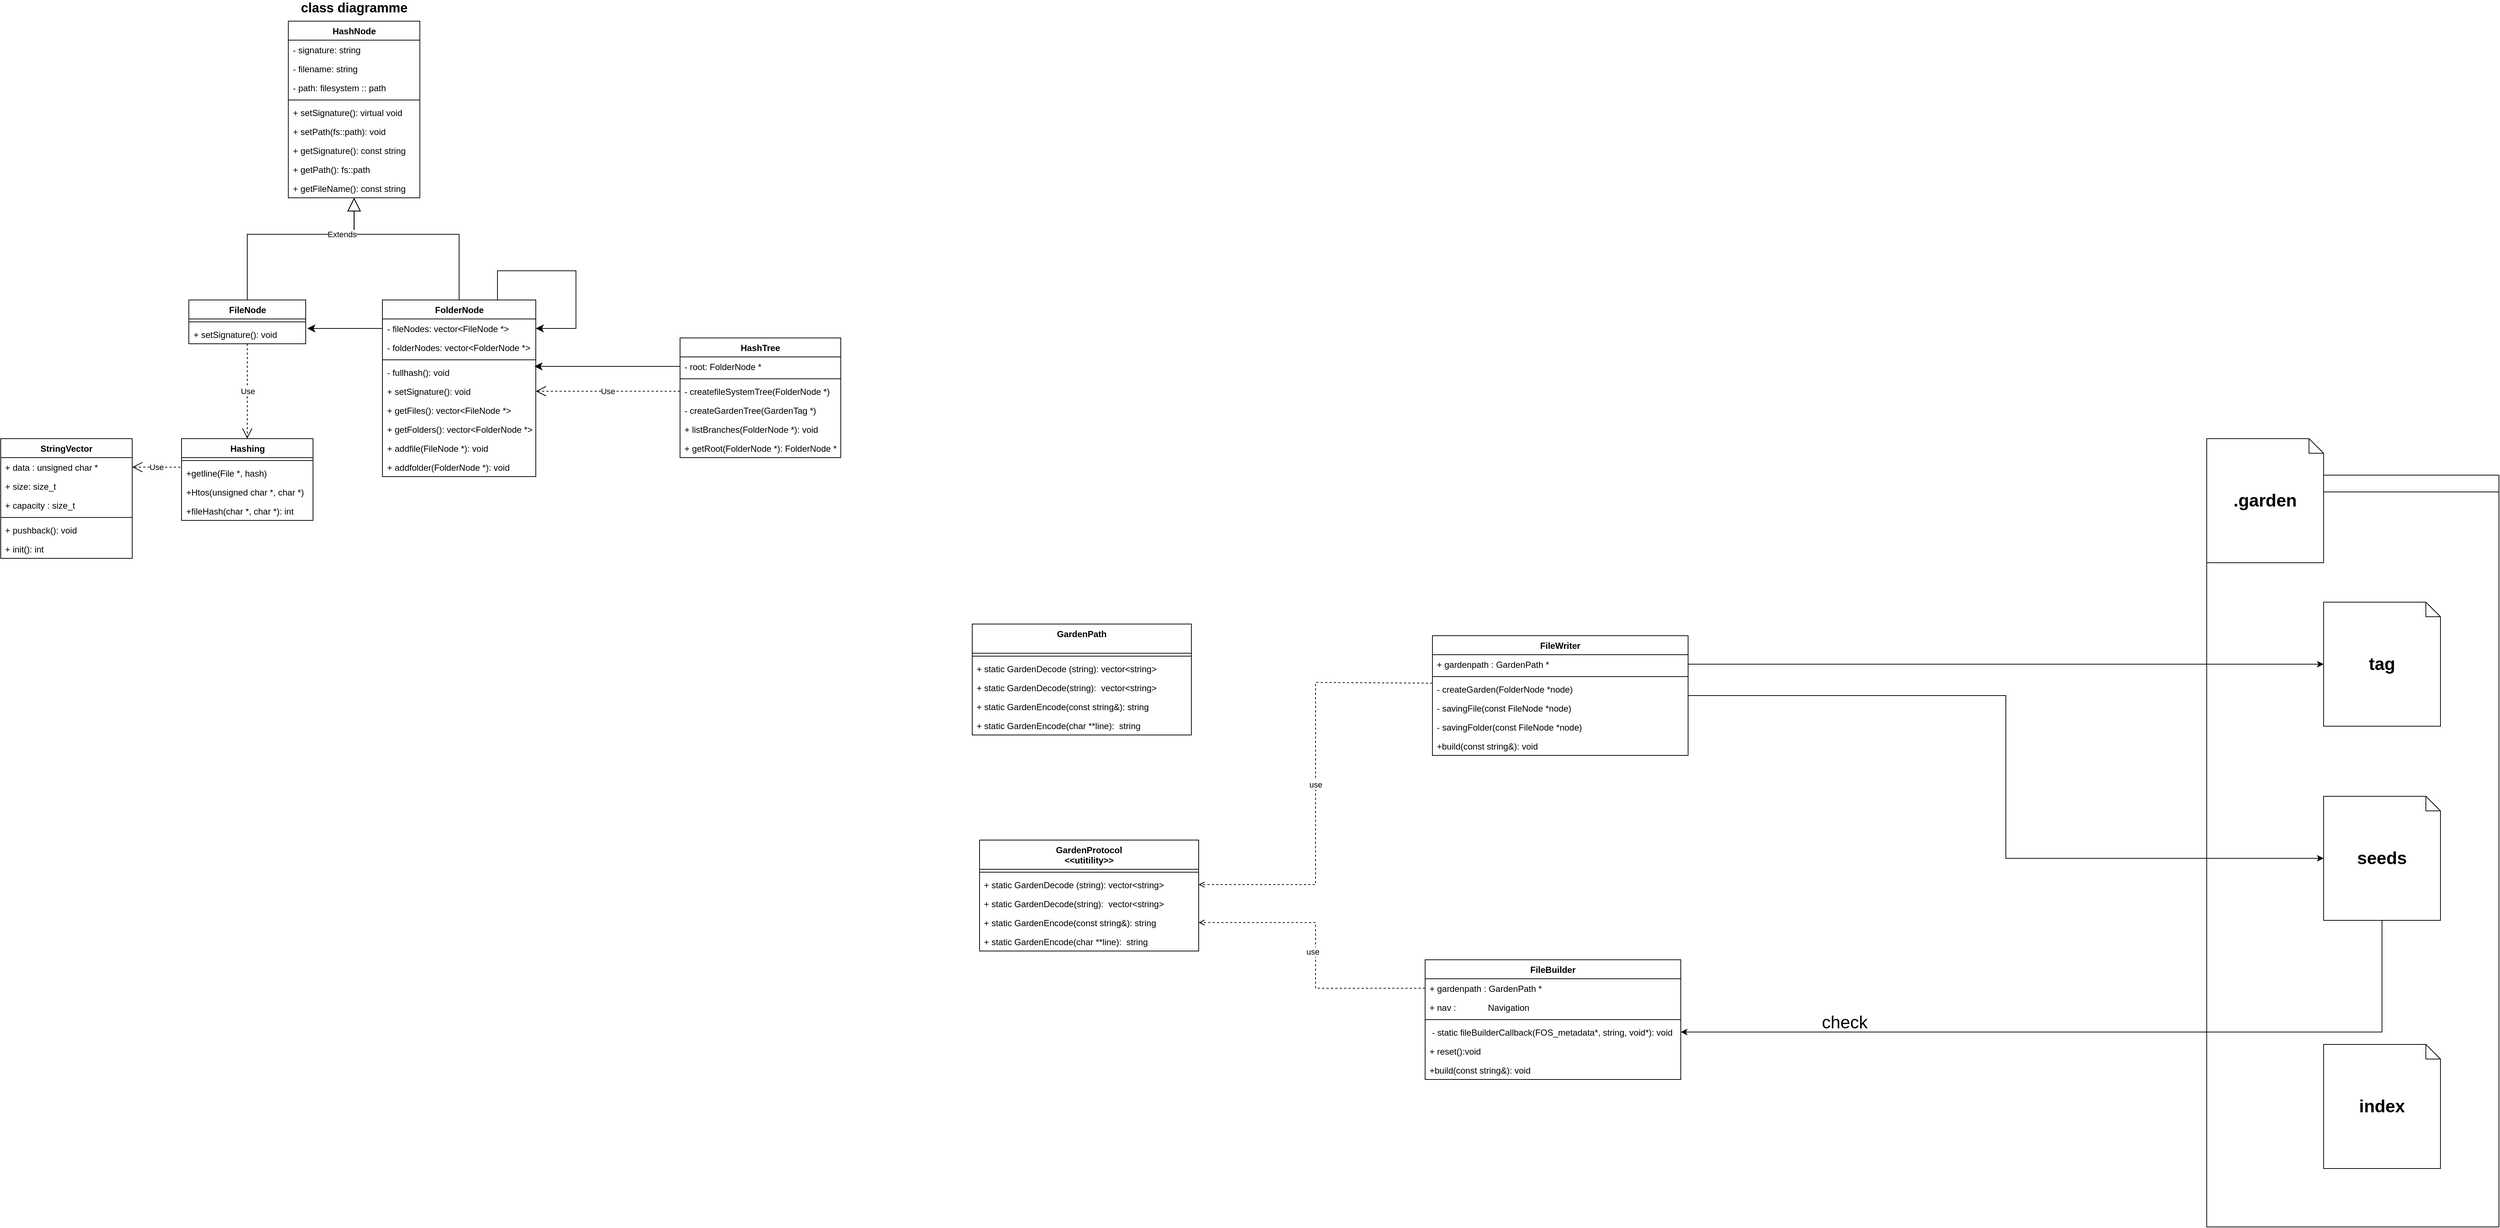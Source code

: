 <mxfile version="26.2.14">
  <diagram name="Page-1" id="80t52LJbAGnGbvyIK6xW">
    <mxGraphModel dx="922" dy="350" grid="1" gridSize="10" guides="1" tooltips="1" connect="1" arrows="1" fold="1" page="1" pageScale="1" pageWidth="3300" pageHeight="4681" math="0" shadow="0">
      <root>
        <mxCell id="0" />
        <mxCell id="1" parent="0" />
        <mxCell id="eEDwpuUCmtOsYJrFwXJy-1" value="HashNode" style="swimlane;fontStyle=1;align=center;verticalAlign=top;childLayout=stackLayout;horizontal=1;startSize=26;horizontalStack=0;resizeParent=1;resizeParentMax=0;resizeLast=0;collapsible=1;marginBottom=0;whiteSpace=wrap;html=1;" vertex="1" parent="1">
          <mxGeometry x="1003.75" y="858" width="180" height="242" as="geometry" />
        </mxCell>
        <mxCell id="eEDwpuUCmtOsYJrFwXJy-2" value="- signature: string" style="text;strokeColor=none;fillColor=none;align=left;verticalAlign=top;spacingLeft=4;spacingRight=4;overflow=hidden;rotatable=0;points=[[0,0.5],[1,0.5]];portConstraint=eastwest;whiteSpace=wrap;html=1;" vertex="1" parent="eEDwpuUCmtOsYJrFwXJy-1">
          <mxGeometry y="26" width="180" height="26" as="geometry" />
        </mxCell>
        <mxCell id="eEDwpuUCmtOsYJrFwXJy-3" value="- filename: string" style="text;strokeColor=none;fillColor=none;align=left;verticalAlign=top;spacingLeft=4;spacingRight=4;overflow=hidden;rotatable=0;points=[[0,0.5],[1,0.5]];portConstraint=eastwest;whiteSpace=wrap;html=1;" vertex="1" parent="eEDwpuUCmtOsYJrFwXJy-1">
          <mxGeometry y="52" width="180" height="26" as="geometry" />
        </mxCell>
        <mxCell id="eEDwpuUCmtOsYJrFwXJy-4" value="- path: filesystem :: path" style="text;strokeColor=none;fillColor=none;align=left;verticalAlign=top;spacingLeft=4;spacingRight=4;overflow=hidden;rotatable=0;points=[[0,0.5],[1,0.5]];portConstraint=eastwest;whiteSpace=wrap;html=1;" vertex="1" parent="eEDwpuUCmtOsYJrFwXJy-1">
          <mxGeometry y="78" width="180" height="26" as="geometry" />
        </mxCell>
        <mxCell id="eEDwpuUCmtOsYJrFwXJy-5" value="" style="line;strokeWidth=1;fillColor=none;align=left;verticalAlign=middle;spacingTop=-1;spacingLeft=3;spacingRight=3;rotatable=0;labelPosition=right;points=[];portConstraint=eastwest;strokeColor=inherit;" vertex="1" parent="eEDwpuUCmtOsYJrFwXJy-1">
          <mxGeometry y="104" width="180" height="8" as="geometry" />
        </mxCell>
        <mxCell id="eEDwpuUCmtOsYJrFwXJy-6" value="+ setSignature(): virtual void" style="text;strokeColor=none;fillColor=none;align=left;verticalAlign=top;spacingLeft=4;spacingRight=4;overflow=hidden;rotatable=0;points=[[0,0.5],[1,0.5]];portConstraint=eastwest;whiteSpace=wrap;html=1;" vertex="1" parent="eEDwpuUCmtOsYJrFwXJy-1">
          <mxGeometry y="112" width="180" height="26" as="geometry" />
        </mxCell>
        <mxCell id="eEDwpuUCmtOsYJrFwXJy-7" value="+ setPath(fs::path): void" style="text;strokeColor=none;fillColor=none;align=left;verticalAlign=top;spacingLeft=4;spacingRight=4;overflow=hidden;rotatable=0;points=[[0,0.5],[1,0.5]];portConstraint=eastwest;whiteSpace=wrap;html=1;" vertex="1" parent="eEDwpuUCmtOsYJrFwXJy-1">
          <mxGeometry y="138" width="180" height="26" as="geometry" />
        </mxCell>
        <mxCell id="eEDwpuUCmtOsYJrFwXJy-8" value="+ getSignature(): const string" style="text;strokeColor=none;fillColor=none;align=left;verticalAlign=top;spacingLeft=4;spacingRight=4;overflow=hidden;rotatable=0;points=[[0,0.5],[1,0.5]];portConstraint=eastwest;whiteSpace=wrap;html=1;" vertex="1" parent="eEDwpuUCmtOsYJrFwXJy-1">
          <mxGeometry y="164" width="180" height="26" as="geometry" />
        </mxCell>
        <mxCell id="eEDwpuUCmtOsYJrFwXJy-9" value="+ getPath(): fs::path" style="text;strokeColor=none;fillColor=none;align=left;verticalAlign=top;spacingLeft=4;spacingRight=4;overflow=hidden;rotatable=0;points=[[0,0.5],[1,0.5]];portConstraint=eastwest;whiteSpace=wrap;html=1;" vertex="1" parent="eEDwpuUCmtOsYJrFwXJy-1">
          <mxGeometry y="190" width="180" height="26" as="geometry" />
        </mxCell>
        <mxCell id="eEDwpuUCmtOsYJrFwXJy-10" value="+ getFileName(): const string" style="text;strokeColor=none;fillColor=none;align=left;verticalAlign=top;spacingLeft=4;spacingRight=4;overflow=hidden;rotatable=0;points=[[0,0.5],[1,0.5]];portConstraint=eastwest;whiteSpace=wrap;html=1;" vertex="1" parent="eEDwpuUCmtOsYJrFwXJy-1">
          <mxGeometry y="216" width="180" height="26" as="geometry" />
        </mxCell>
        <mxCell id="eEDwpuUCmtOsYJrFwXJy-11" value="&lt;span style=&quot;font-size: 18px;&quot;&gt;&lt;b&gt;class diagramme&lt;/b&gt;&lt;/span&gt;" style="text;html=1;align=center;verticalAlign=middle;whiteSpace=wrap;rounded=0;" vertex="1" parent="1">
          <mxGeometry x="1013.75" y="830" width="160" height="20" as="geometry" />
        </mxCell>
        <mxCell id="eEDwpuUCmtOsYJrFwXJy-12" value="FolderNode" style="swimlane;fontStyle=1;align=center;verticalAlign=top;childLayout=stackLayout;horizontal=1;startSize=26;horizontalStack=0;resizeParent=1;resizeParentMax=0;resizeLast=0;collapsible=1;marginBottom=0;whiteSpace=wrap;html=1;" vertex="1" parent="1">
          <mxGeometry x="1132.5" y="1240" width="210" height="242" as="geometry" />
        </mxCell>
        <mxCell id="eEDwpuUCmtOsYJrFwXJy-13" value="- fileNodes: vector&amp;lt;FileNode *&amp;gt;" style="text;strokeColor=none;fillColor=none;align=left;verticalAlign=top;spacingLeft=4;spacingRight=4;overflow=hidden;rotatable=0;points=[[0,0.5],[1,0.5]];portConstraint=eastwest;whiteSpace=wrap;html=1;" vertex="1" parent="eEDwpuUCmtOsYJrFwXJy-12">
          <mxGeometry y="26" width="210" height="26" as="geometry" />
        </mxCell>
        <mxCell id="eEDwpuUCmtOsYJrFwXJy-14" value="- folderNodes: vector&amp;lt;FolderNode *&amp;gt;" style="text;strokeColor=none;fillColor=none;align=left;verticalAlign=top;spacingLeft=4;spacingRight=4;overflow=hidden;rotatable=0;points=[[0,0.5],[1,0.5]];portConstraint=eastwest;whiteSpace=wrap;html=1;" vertex="1" parent="eEDwpuUCmtOsYJrFwXJy-12">
          <mxGeometry y="52" width="210" height="26" as="geometry" />
        </mxCell>
        <mxCell id="eEDwpuUCmtOsYJrFwXJy-15" value="" style="line;strokeWidth=1;fillColor=none;align=left;verticalAlign=middle;spacingTop=-1;spacingLeft=3;spacingRight=3;rotatable=0;labelPosition=right;points=[];portConstraint=eastwest;strokeColor=inherit;" vertex="1" parent="eEDwpuUCmtOsYJrFwXJy-12">
          <mxGeometry y="78" width="210" height="8" as="geometry" />
        </mxCell>
        <mxCell id="eEDwpuUCmtOsYJrFwXJy-16" value="- fullhash(): void" style="text;strokeColor=none;fillColor=none;align=left;verticalAlign=top;spacingLeft=4;spacingRight=4;overflow=hidden;rotatable=0;points=[[0,0.5],[1,0.5]];portConstraint=eastwest;whiteSpace=wrap;html=1;" vertex="1" parent="eEDwpuUCmtOsYJrFwXJy-12">
          <mxGeometry y="86" width="210" height="26" as="geometry" />
        </mxCell>
        <mxCell id="eEDwpuUCmtOsYJrFwXJy-17" value="+ setSignature(): void" style="text;strokeColor=none;fillColor=none;align=left;verticalAlign=top;spacingLeft=4;spacingRight=4;overflow=hidden;rotatable=0;points=[[0,0.5],[1,0.5]];portConstraint=eastwest;whiteSpace=wrap;html=1;" vertex="1" parent="eEDwpuUCmtOsYJrFwXJy-12">
          <mxGeometry y="112" width="210" height="26" as="geometry" />
        </mxCell>
        <mxCell id="eEDwpuUCmtOsYJrFwXJy-18" value="+ get&lt;span style=&quot;color: rgba(0, 0, 0, 0); font-family: monospace; font-size: 0px; text-wrap-mode: nowrap;&quot;&gt;%3CmxGraphModel%3E%3Croot%3E%3CmxCell%20id%3D%220%22%2F%3E%3CmxCell%20id%3D%221%22%20parent%3D%220%22%2F%3E%3CmxCell%20id%3D%222%22%20value%3D%22%2B%20setSignature()%3A%20void%22%20style%3D%22text%3BstrokeColor%3Dnone%3BfillColor%3Dnone%3Balign%3Dleft%3BverticalAlign%3Dtop%3BspacingLeft%3D4%3BspacingRight%3D4%3Boverflow%3Dhidden%3Brotatable%3D0%3Bpoints%3D%5B%5B0%2C0.5%5D%2C%5B1%2C0.5%5D%5D%3BportConstraint%3Deastwest%3BwhiteSpace%3Dwrap%3Bhtml%3D1%3B%22%20vertex%3D%221%22%20parent%3D%221%22%3E%3CmxGeometry%20x%3D%22280%22%20y%3D%22540%22%20width%3D%22160%22%20height%3D%2226%22%20as%3D%22geometry%22%2F%3E%3C%2FmxCell%3E%3C%2Froot%3E%3C%2FmxGraphModel%3E&lt;/span&gt;Files(): vector&amp;lt;FileNode *&amp;gt;" style="text;strokeColor=none;fillColor=none;align=left;verticalAlign=top;spacingLeft=4;spacingRight=4;overflow=hidden;rotatable=0;points=[[0,0.5],[1,0.5]];portConstraint=eastwest;whiteSpace=wrap;html=1;" vertex="1" parent="eEDwpuUCmtOsYJrFwXJy-12">
          <mxGeometry y="138" width="210" height="26" as="geometry" />
        </mxCell>
        <mxCell id="eEDwpuUCmtOsYJrFwXJy-19" value="+ get&lt;span style=&quot;color: rgba(0, 0, 0, 0); font-family: monospace; font-size: 0px; text-wrap-mode: nowrap;&quot;&gt;%3CmxGraphModel%3E%3Croot%3E%3CmxCell%20id%3D%220%22%2F%3E%3CmxCell%20id%3D%221%22%20parent%3D%220%22%2F%3E%3CmxCell%20id%3D%222%22%20value%3D%22%2B%20setSignature()%3A%20void%22%20style%3D%22text%3BstrokeColor%3Dnone%3BfillColor%3Dnone%3Balign%3Dleft%3BverticalAlign%3Dtop%3BspacingLeft%3D4%3BspacingRight%3D4%3Boverflow%3Dhidden%3Brotatable%3D0%3Bpoints%3D%5B%5B0%2C0.5%5D%2C%5B1%2C0.5%5D%5D%3BportConstraint%3Deastwest%3BwhiteSpace%3Dwrap%3Bhtml%3D1%3B%22%20vertex%3D%221%22%20parent%3D%221%22%3E%3CmxGeometry%20x%3D%22280%22%20y%3D%22540%22%20width%3D%22160%22%20height%3D%2226%22%20as%3D%22geometry%22%2F%3E%3C%2FmxCell%3E%3C%2Froot%3E%3C%2FmxGraphModel%3E&lt;/span&gt;Folders(): vector&amp;lt;FolderNode *&amp;gt;" style="text;strokeColor=none;fillColor=none;align=left;verticalAlign=top;spacingLeft=4;spacingRight=4;overflow=hidden;rotatable=0;points=[[0,0.5],[1,0.5]];portConstraint=eastwest;whiteSpace=wrap;html=1;" vertex="1" parent="eEDwpuUCmtOsYJrFwXJy-12">
          <mxGeometry y="164" width="210" height="26" as="geometry" />
        </mxCell>
        <mxCell id="eEDwpuUCmtOsYJrFwXJy-20" value="+ addfile(FileNode *): void" style="text;strokeColor=none;fillColor=none;align=left;verticalAlign=top;spacingLeft=4;spacingRight=4;overflow=hidden;rotatable=0;points=[[0,0.5],[1,0.5]];portConstraint=eastwest;whiteSpace=wrap;html=1;" vertex="1" parent="eEDwpuUCmtOsYJrFwXJy-12">
          <mxGeometry y="190" width="210" height="26" as="geometry" />
        </mxCell>
        <mxCell id="eEDwpuUCmtOsYJrFwXJy-21" value="" style="edgeStyle=segmentEdgeStyle;endArrow=classic;html=1;curved=0;rounded=0;endSize=8;startSize=8;exitX=0.75;exitY=0;exitDx=0;exitDy=0;entryX=1;entryY=0.5;entryDx=0;entryDy=0;" edge="1" parent="eEDwpuUCmtOsYJrFwXJy-12" source="eEDwpuUCmtOsYJrFwXJy-12" target="eEDwpuUCmtOsYJrFwXJy-13">
          <mxGeometry width="50" height="50" relative="1" as="geometry">
            <mxPoint x="30" y="-15" as="sourcePoint" />
            <mxPoint x="-30" y="20" as="targetPoint" />
            <Array as="points">
              <mxPoint x="157" y="-40" />
              <mxPoint x="265" y="-40" />
              <mxPoint x="265" y="39" />
            </Array>
          </mxGeometry>
        </mxCell>
        <mxCell id="eEDwpuUCmtOsYJrFwXJy-22" value="+ addfolder&lt;span style=&quot;color: rgba(0, 0, 0, 0); font-family: monospace; font-size: 0px; text-wrap-mode: nowrap;&quot;&gt;%3CmxGraphModel%3E%3Croot%3E%3CmxCell%20id%3D%220%22%2F%3E%3CmxCell%20id%3D%221%22%20parent%3D%220%22%2F%3E%3CmxCell%20id%3D%222%22%20value%3D%22%2B%20setSignature()%3A%20void%22%20style%3D%22text%3BstrokeColor%3Dnone%3BfillColor%3Dnone%3Balign%3Dleft%3BverticalAlign%3Dtop%3BspacingLeft%3D4%3BspacingRight%3D4%3Boverflow%3Dhidden%3Brotatable%3D0%3Bpoints%3D%5B%5B0%2C0.5%5D%2C%5B1%2C0.5%5D%5D%3BportConstraint%3Deastwest%3BwhiteSpace%3Dwrap%3Bhtml%3D1%3B%22%20vertex%3D%221%22%20parent%3D%221%22%3E%3CmxGeometry%20x%3D%22280%22%20y%3D%22540%22%20width%3D%22160%22%20height%3D%2226%22%20as%3D%22geometry%22%2F%3E%3C%2FmxCell%3E%3C%2Froot%3E%3C%2FmxGraphMo&lt;/span&gt;(FolderNode *): void" style="text;strokeColor=none;fillColor=none;align=left;verticalAlign=top;spacingLeft=4;spacingRight=4;overflow=hidden;rotatable=0;points=[[0,0.5],[1,0.5]];portConstraint=eastwest;whiteSpace=wrap;html=1;" vertex="1" parent="eEDwpuUCmtOsYJrFwXJy-12">
          <mxGeometry y="216" width="210" height="26" as="geometry" />
        </mxCell>
        <mxCell id="eEDwpuUCmtOsYJrFwXJy-23" value="FileNode" style="swimlane;fontStyle=1;align=center;verticalAlign=top;childLayout=stackLayout;horizontal=1;startSize=26;horizontalStack=0;resizeParent=1;resizeParentMax=0;resizeLast=0;collapsible=1;marginBottom=0;whiteSpace=wrap;html=1;" vertex="1" parent="1">
          <mxGeometry x="867.5" y="1240" width="160" height="60" as="geometry" />
        </mxCell>
        <mxCell id="eEDwpuUCmtOsYJrFwXJy-24" value="" style="line;strokeWidth=1;fillColor=none;align=left;verticalAlign=middle;spacingTop=-1;spacingLeft=3;spacingRight=3;rotatable=0;labelPosition=right;points=[];portConstraint=eastwest;strokeColor=inherit;" vertex="1" parent="eEDwpuUCmtOsYJrFwXJy-23">
          <mxGeometry y="26" width="160" height="8" as="geometry" />
        </mxCell>
        <mxCell id="eEDwpuUCmtOsYJrFwXJy-25" value="+ setSignature(): void" style="text;strokeColor=none;fillColor=none;align=left;verticalAlign=top;spacingLeft=4;spacingRight=4;overflow=hidden;rotatable=0;points=[[0,0.5],[1,0.5]];portConstraint=eastwest;whiteSpace=wrap;html=1;" vertex="1" parent="eEDwpuUCmtOsYJrFwXJy-23">
          <mxGeometry y="34" width="160" height="26" as="geometry" />
        </mxCell>
        <mxCell id="eEDwpuUCmtOsYJrFwXJy-26" value="" style="edgeStyle=segmentEdgeStyle;endArrow=classic;html=1;curved=0;rounded=0;endSize=8;startSize=8;entryX=1.014;entryY=0.205;entryDx=0;entryDy=0;exitX=0;exitY=0.5;exitDx=0;exitDy=0;entryPerimeter=0;" edge="1" parent="1" source="eEDwpuUCmtOsYJrFwXJy-13" target="eEDwpuUCmtOsYJrFwXJy-25">
          <mxGeometry width="50" height="50" relative="1" as="geometry">
            <mxPoint x="1107.5" y="1217" as="sourcePoint" />
            <mxPoint x="1057.5" y="1372" as="targetPoint" />
          </mxGeometry>
        </mxCell>
        <mxCell id="eEDwpuUCmtOsYJrFwXJy-27" value="" style="endArrow=block;endSize=16;endFill=0;html=1;rounded=0;exitX=0.5;exitY=0;exitDx=0;exitDy=0;entryX=0.5;entryY=1;entryDx=0;entryDy=0;" edge="1" parent="1" source="eEDwpuUCmtOsYJrFwXJy-12" target="eEDwpuUCmtOsYJrFwXJy-1">
          <mxGeometry width="160" relative="1" as="geometry">
            <mxPoint x="1053.75" y="1092.57" as="sourcePoint" />
            <mxPoint x="1093.75" y="1044" as="targetPoint" />
            <Array as="points">
              <mxPoint x="1237.5" y="1150" />
              <mxPoint x="1093.75" y="1150" />
            </Array>
          </mxGeometry>
        </mxCell>
        <mxCell id="eEDwpuUCmtOsYJrFwXJy-28" value="Extends" style="endArrow=block;endSize=16;endFill=0;html=1;rounded=0;entryX=0.5;entryY=1;entryDx=0;entryDy=0;exitX=0.5;exitY=0;exitDx=0;exitDy=0;" edge="1" parent="1" source="eEDwpuUCmtOsYJrFwXJy-23" target="eEDwpuUCmtOsYJrFwXJy-1">
          <mxGeometry x="0.533" width="160" relative="1" as="geometry">
            <mxPoint x="1333.75" y="1134" as="sourcePoint" />
            <mxPoint x="1493.75" y="1134" as="targetPoint" />
            <Array as="points">
              <mxPoint x="947.5" y="1150" />
              <mxPoint x="1093.75" y="1150" />
            </Array>
            <mxPoint as="offset" />
          </mxGeometry>
        </mxCell>
        <mxCell id="eEDwpuUCmtOsYJrFwXJy-29" value="Use" style="endArrow=open;endSize=12;dashed=1;html=1;rounded=0;entryX=0.5;entryY=0;entryDx=0;entryDy=0;" edge="1" parent="1" source="eEDwpuUCmtOsYJrFwXJy-23" target="eEDwpuUCmtOsYJrFwXJy-30">
          <mxGeometry width="160" relative="1" as="geometry">
            <mxPoint x="1313.75" y="1300" as="sourcePoint" />
            <mxPoint x="1453.75" y="1297" as="targetPoint" />
          </mxGeometry>
        </mxCell>
        <mxCell id="eEDwpuUCmtOsYJrFwXJy-30" value="Hashing" style="swimlane;fontStyle=1;align=center;verticalAlign=top;childLayout=stackLayout;horizontal=1;startSize=26;horizontalStack=0;resizeParent=1;resizeParentMax=0;resizeLast=0;collapsible=1;marginBottom=0;whiteSpace=wrap;html=1;" vertex="1" parent="1">
          <mxGeometry x="857.5" y="1430" width="180" height="112" as="geometry" />
        </mxCell>
        <mxCell id="eEDwpuUCmtOsYJrFwXJy-31" value="" style="line;strokeWidth=1;fillColor=none;align=left;verticalAlign=middle;spacingTop=-1;spacingLeft=3;spacingRight=3;rotatable=0;labelPosition=right;points=[];portConstraint=eastwest;strokeColor=inherit;" vertex="1" parent="eEDwpuUCmtOsYJrFwXJy-30">
          <mxGeometry y="26" width="180" height="8" as="geometry" />
        </mxCell>
        <mxCell id="eEDwpuUCmtOsYJrFwXJy-32" value="+getline(File *, hash)" style="text;strokeColor=none;fillColor=none;align=left;verticalAlign=top;spacingLeft=4;spacingRight=4;overflow=hidden;rotatable=0;points=[[0,0.5],[1,0.5]];portConstraint=eastwest;whiteSpace=wrap;html=1;" vertex="1" parent="eEDwpuUCmtOsYJrFwXJy-30">
          <mxGeometry y="34" width="180" height="26" as="geometry" />
        </mxCell>
        <mxCell id="eEDwpuUCmtOsYJrFwXJy-33" value="+Htos(unsigned char *, char *)" style="text;strokeColor=none;fillColor=none;align=left;verticalAlign=top;spacingLeft=4;spacingRight=4;overflow=hidden;rotatable=0;points=[[0,0.5],[1,0.5]];portConstraint=eastwest;whiteSpace=wrap;html=1;" vertex="1" parent="eEDwpuUCmtOsYJrFwXJy-30">
          <mxGeometry y="60" width="180" height="26" as="geometry" />
        </mxCell>
        <mxCell id="eEDwpuUCmtOsYJrFwXJy-34" value="+fileHash(char *, char *): int" style="text;strokeColor=none;fillColor=none;align=left;verticalAlign=top;spacingLeft=4;spacingRight=4;overflow=hidden;rotatable=0;points=[[0,0.5],[1,0.5]];portConstraint=eastwest;whiteSpace=wrap;html=1;" vertex="1" parent="eEDwpuUCmtOsYJrFwXJy-30">
          <mxGeometry y="86" width="180" height="26" as="geometry" />
        </mxCell>
        <mxCell id="eEDwpuUCmtOsYJrFwXJy-35" value="StringVector" style="swimlane;fontStyle=1;align=center;verticalAlign=top;childLayout=stackLayout;horizontal=1;startSize=26;horizontalStack=0;resizeParent=1;resizeParentMax=0;resizeLast=0;collapsible=1;marginBottom=0;whiteSpace=wrap;html=1;" vertex="1" parent="1">
          <mxGeometry x="610" y="1430" width="180" height="164" as="geometry" />
        </mxCell>
        <mxCell id="eEDwpuUCmtOsYJrFwXJy-36" value="+ data : unsigned char *" style="text;strokeColor=none;fillColor=none;align=left;verticalAlign=top;spacingLeft=4;spacingRight=4;overflow=hidden;rotatable=0;points=[[0,0.5],[1,0.5]];portConstraint=eastwest;whiteSpace=wrap;html=1;" vertex="1" parent="eEDwpuUCmtOsYJrFwXJy-35">
          <mxGeometry y="26" width="180" height="26" as="geometry" />
        </mxCell>
        <mxCell id="eEDwpuUCmtOsYJrFwXJy-37" value="+ size: size_t" style="text;strokeColor=none;fillColor=none;align=left;verticalAlign=top;spacingLeft=4;spacingRight=4;overflow=hidden;rotatable=0;points=[[0,0.5],[1,0.5]];portConstraint=eastwest;whiteSpace=wrap;html=1;" vertex="1" parent="eEDwpuUCmtOsYJrFwXJy-35">
          <mxGeometry y="52" width="180" height="26" as="geometry" />
        </mxCell>
        <mxCell id="eEDwpuUCmtOsYJrFwXJy-38" value="+ capacity : size_t" style="text;strokeColor=none;fillColor=none;align=left;verticalAlign=top;spacingLeft=4;spacingRight=4;overflow=hidden;rotatable=0;points=[[0,0.5],[1,0.5]];portConstraint=eastwest;whiteSpace=wrap;html=1;" vertex="1" parent="eEDwpuUCmtOsYJrFwXJy-35">
          <mxGeometry y="78" width="180" height="26" as="geometry" />
        </mxCell>
        <mxCell id="eEDwpuUCmtOsYJrFwXJy-39" value="" style="line;strokeWidth=1;fillColor=none;align=left;verticalAlign=middle;spacingTop=-1;spacingLeft=3;spacingRight=3;rotatable=0;labelPosition=right;points=[];portConstraint=eastwest;strokeColor=inherit;" vertex="1" parent="eEDwpuUCmtOsYJrFwXJy-35">
          <mxGeometry y="104" width="180" height="8" as="geometry" />
        </mxCell>
        <mxCell id="eEDwpuUCmtOsYJrFwXJy-40" value="+ pushback(): void" style="text;strokeColor=none;fillColor=none;align=left;verticalAlign=top;spacingLeft=4;spacingRight=4;overflow=hidden;rotatable=0;points=[[0,0.5],[1,0.5]];portConstraint=eastwest;whiteSpace=wrap;html=1;" vertex="1" parent="eEDwpuUCmtOsYJrFwXJy-35">
          <mxGeometry y="112" width="180" height="26" as="geometry" />
        </mxCell>
        <mxCell id="eEDwpuUCmtOsYJrFwXJy-41" value="+ init(): int" style="text;strokeColor=none;fillColor=none;align=left;verticalAlign=top;spacingLeft=4;spacingRight=4;overflow=hidden;rotatable=0;points=[[0,0.5],[1,0.5]];portConstraint=eastwest;whiteSpace=wrap;html=1;" vertex="1" parent="eEDwpuUCmtOsYJrFwXJy-35">
          <mxGeometry y="138" width="180" height="26" as="geometry" />
        </mxCell>
        <mxCell id="eEDwpuUCmtOsYJrFwXJy-42" value="Use" style="endArrow=open;endSize=12;dashed=1;html=1;rounded=0;exitX=-0.008;exitY=0.197;exitDx=0;exitDy=0;entryX=1;entryY=0.5;entryDx=0;entryDy=0;exitPerimeter=0;" edge="1" parent="1" source="eEDwpuUCmtOsYJrFwXJy-32" target="eEDwpuUCmtOsYJrFwXJy-36">
          <mxGeometry width="160" relative="1" as="geometry">
            <mxPoint x="1573.75" y="1279.57" as="sourcePoint" />
            <mxPoint x="1663.75" y="1279.57" as="targetPoint" />
          </mxGeometry>
        </mxCell>
        <mxCell id="eEDwpuUCmtOsYJrFwXJy-43" value="HashTree" style="swimlane;fontStyle=1;align=center;verticalAlign=top;childLayout=stackLayout;horizontal=1;startSize=26;horizontalStack=0;resizeParent=1;resizeParentMax=0;resizeLast=0;collapsible=1;marginBottom=0;whiteSpace=wrap;html=1;" vertex="1" parent="1">
          <mxGeometry x="1540" y="1292" width="220" height="164" as="geometry" />
        </mxCell>
        <mxCell id="eEDwpuUCmtOsYJrFwXJy-44" value="- root: FolderNode *" style="text;strokeColor=none;fillColor=none;align=left;verticalAlign=top;spacingLeft=4;spacingRight=4;overflow=hidden;rotatable=0;points=[[0,0.5],[1,0.5]];portConstraint=eastwest;whiteSpace=wrap;html=1;" vertex="1" parent="eEDwpuUCmtOsYJrFwXJy-43">
          <mxGeometry y="26" width="220" height="26" as="geometry" />
        </mxCell>
        <mxCell id="eEDwpuUCmtOsYJrFwXJy-45" value="" style="line;strokeWidth=1;fillColor=none;align=left;verticalAlign=middle;spacingTop=-1;spacingLeft=3;spacingRight=3;rotatable=0;labelPosition=right;points=[];portConstraint=eastwest;strokeColor=inherit;" vertex="1" parent="eEDwpuUCmtOsYJrFwXJy-43">
          <mxGeometry y="52" width="220" height="8" as="geometry" />
        </mxCell>
        <mxCell id="eEDwpuUCmtOsYJrFwXJy-46" value="- createfileSystemTree(FolderNode *)" style="text;strokeColor=none;fillColor=none;align=left;verticalAlign=top;spacingLeft=4;spacingRight=4;overflow=hidden;rotatable=0;points=[[0,0.5],[1,0.5]];portConstraint=eastwest;whiteSpace=wrap;html=1;" vertex="1" parent="eEDwpuUCmtOsYJrFwXJy-43">
          <mxGeometry y="60" width="220" height="26" as="geometry" />
        </mxCell>
        <mxCell id="eEDwpuUCmtOsYJrFwXJy-47" value="- createGardenTree(GardenTag *)" style="text;strokeColor=none;fillColor=none;align=left;verticalAlign=top;spacingLeft=4;spacingRight=4;overflow=hidden;rotatable=0;points=[[0,0.5],[1,0.5]];portConstraint=eastwest;whiteSpace=wrap;html=1;" vertex="1" parent="eEDwpuUCmtOsYJrFwXJy-43">
          <mxGeometry y="86" width="220" height="26" as="geometry" />
        </mxCell>
        <mxCell id="eEDwpuUCmtOsYJrFwXJy-48" value="+ listBranches(FolderNode *): void" style="text;strokeColor=none;fillColor=none;align=left;verticalAlign=top;spacingLeft=4;spacingRight=4;overflow=hidden;rotatable=0;points=[[0,0.5],[1,0.5]];portConstraint=eastwest;whiteSpace=wrap;html=1;" vertex="1" parent="eEDwpuUCmtOsYJrFwXJy-43">
          <mxGeometry y="112" width="220" height="26" as="geometry" />
        </mxCell>
        <mxCell id="eEDwpuUCmtOsYJrFwXJy-49" value="+ getRoot(FolderNode *): FolderNode *" style="text;strokeColor=none;fillColor=none;align=left;verticalAlign=top;spacingLeft=4;spacingRight=4;overflow=hidden;rotatable=0;points=[[0,0.5],[1,0.5]];portConstraint=eastwest;whiteSpace=wrap;html=1;" vertex="1" parent="eEDwpuUCmtOsYJrFwXJy-43">
          <mxGeometry y="138" width="220" height="26" as="geometry" />
        </mxCell>
        <mxCell id="eEDwpuUCmtOsYJrFwXJy-50" value="" style="edgeStyle=segmentEdgeStyle;endArrow=classic;html=1;curved=0;rounded=0;endSize=8;startSize=8;exitX=0;exitY=0.5;exitDx=0;exitDy=0;entryX=0.991;entryY=0.195;entryDx=0;entryDy=0;entryPerimeter=0;" edge="1" parent="1" source="eEDwpuUCmtOsYJrFwXJy-44" target="eEDwpuUCmtOsYJrFwXJy-16">
          <mxGeometry width="50" height="50" relative="1" as="geometry">
            <mxPoint x="1350.98" y="1368.95" as="sourcePoint" />
            <mxPoint x="1402.98" y="1407.95" as="targetPoint" />
            <Array as="points" />
          </mxGeometry>
        </mxCell>
        <mxCell id="eEDwpuUCmtOsYJrFwXJy-51" value="Use" style="endArrow=open;endSize=12;dashed=1;html=1;rounded=0;exitX=0;exitY=0.5;exitDx=0;exitDy=0;entryX=1;entryY=0.5;entryDx=0;entryDy=0;" edge="1" parent="1" source="eEDwpuUCmtOsYJrFwXJy-46" target="eEDwpuUCmtOsYJrFwXJy-17">
          <mxGeometry width="160" relative="1" as="geometry">
            <mxPoint x="1390" y="1369" as="sourcePoint" />
            <mxPoint x="1550" y="1369" as="targetPoint" />
          </mxGeometry>
        </mxCell>
        <mxCell id="eEDwpuUCmtOsYJrFwXJy-52" value="GardenProtocol&lt;div&gt;&amp;lt;&amp;lt;utitility&amp;gt;&amp;gt;&lt;/div&gt;" style="swimlane;fontStyle=1;align=center;verticalAlign=top;childLayout=stackLayout;horizontal=1;startSize=40;horizontalStack=0;resizeParent=1;resizeParentMax=0;resizeLast=0;collapsible=1;marginBottom=0;whiteSpace=wrap;html=1;" vertex="1" parent="1">
          <mxGeometry x="1950" y="1980" width="300" height="152" as="geometry" />
        </mxCell>
        <mxCell id="eEDwpuUCmtOsYJrFwXJy-54" value="" style="line;strokeWidth=1;fillColor=none;align=left;verticalAlign=middle;spacingTop=-1;spacingLeft=3;spacingRight=3;rotatable=0;labelPosition=right;points=[];portConstraint=eastwest;strokeColor=inherit;" vertex="1" parent="eEDwpuUCmtOsYJrFwXJy-52">
          <mxGeometry y="40" width="300" height="8" as="geometry" />
        </mxCell>
        <mxCell id="eEDwpuUCmtOsYJrFwXJy-55" value="+ static GardenDecode (string): vector&amp;lt;string&amp;gt;" style="text;strokeColor=none;fillColor=none;align=left;verticalAlign=top;spacingLeft=4;spacingRight=4;overflow=hidden;rotatable=0;points=[[0,0.5],[1,0.5]];portConstraint=eastwest;whiteSpace=wrap;html=1;" vertex="1" parent="eEDwpuUCmtOsYJrFwXJy-52">
          <mxGeometry y="48" width="300" height="26" as="geometry" />
        </mxCell>
        <mxCell id="eEDwpuUCmtOsYJrFwXJy-56" value="+ static GardenDecode(string):&amp;nbsp; vector&amp;lt;string&amp;gt;" style="text;strokeColor=none;fillColor=none;align=left;verticalAlign=top;spacingLeft=4;spacingRight=4;overflow=hidden;rotatable=0;points=[[0,0.5],[1,0.5]];portConstraint=eastwest;whiteSpace=wrap;html=1;" vertex="1" parent="eEDwpuUCmtOsYJrFwXJy-52">
          <mxGeometry y="74" width="300" height="26" as="geometry" />
        </mxCell>
        <mxCell id="eEDwpuUCmtOsYJrFwXJy-53" value="+ static GardenEncode(const string&amp;amp;): string" style="text;strokeColor=none;fillColor=none;align=left;verticalAlign=top;spacingLeft=4;spacingRight=4;overflow=hidden;rotatable=0;points=[[0,0.5],[1,0.5]];portConstraint=eastwest;whiteSpace=wrap;html=1;" vertex="1" parent="eEDwpuUCmtOsYJrFwXJy-52">
          <mxGeometry y="100" width="300" height="26" as="geometry" />
        </mxCell>
        <mxCell id="eEDwpuUCmtOsYJrFwXJy-63" value="+ static GardenEncode(char **line):&amp;nbsp; string" style="text;strokeColor=none;fillColor=none;align=left;verticalAlign=top;spacingLeft=4;spacingRight=4;overflow=hidden;rotatable=0;points=[[0,0.5],[1,0.5]];portConstraint=eastwest;whiteSpace=wrap;html=1;" vertex="1" parent="eEDwpuUCmtOsYJrFwXJy-52">
          <mxGeometry y="126" width="300" height="26" as="geometry" />
        </mxCell>
        <mxCell id="eEDwpuUCmtOsYJrFwXJy-64" value="FileBuilder" style="swimlane;fontStyle=1;align=center;verticalAlign=top;childLayout=stackLayout;horizontal=1;startSize=26;horizontalStack=0;resizeParent=1;resizeParentMax=0;resizeLast=0;collapsible=1;marginBottom=0;whiteSpace=wrap;html=1;" vertex="1" parent="1">
          <mxGeometry x="2560" y="2144" width="350" height="164" as="geometry" />
        </mxCell>
        <mxCell id="eEDwpuUCmtOsYJrFwXJy-70" value="+ gardenpath : GardenPath *" style="text;strokeColor=none;fillColor=none;align=left;verticalAlign=top;spacingLeft=4;spacingRight=4;overflow=hidden;rotatable=0;points=[[0,0.5],[1,0.5]];portConstraint=eastwest;whiteSpace=wrap;html=1;" vertex="1" parent="eEDwpuUCmtOsYJrFwXJy-64">
          <mxGeometry y="26" width="350" height="26" as="geometry" />
        </mxCell>
        <mxCell id="eEDwpuUCmtOsYJrFwXJy-71" value="+ nav : &lt;span style=&quot;white-space: pre;&quot;&gt;&#x9;&lt;/span&gt;&lt;span style=&quot;white-space: pre;&quot;&gt;&#x9;&lt;/span&gt;Navigation" style="text;strokeColor=none;fillColor=none;align=left;verticalAlign=top;spacingLeft=4;spacingRight=4;overflow=hidden;rotatable=0;points=[[0,0.5],[1,0.5]];portConstraint=eastwest;whiteSpace=wrap;html=1;" vertex="1" parent="eEDwpuUCmtOsYJrFwXJy-64">
          <mxGeometry y="52" width="350" height="26" as="geometry" />
        </mxCell>
        <mxCell id="eEDwpuUCmtOsYJrFwXJy-65" value="" style="line;strokeWidth=1;fillColor=none;align=left;verticalAlign=middle;spacingTop=-1;spacingLeft=3;spacingRight=3;rotatable=0;labelPosition=right;points=[];portConstraint=eastwest;strokeColor=inherit;" vertex="1" parent="eEDwpuUCmtOsYJrFwXJy-64">
          <mxGeometry y="78" width="350" height="8" as="geometry" />
        </mxCell>
        <mxCell id="eEDwpuUCmtOsYJrFwXJy-66" value="&amp;nbsp;- static fileBuilderCallback(FOS_metadata*, string, void*): void" style="text;strokeColor=none;fillColor=none;align=left;verticalAlign=top;spacingLeft=4;spacingRight=4;overflow=hidden;rotatable=0;points=[[0,0.5],[1,0.5]];portConstraint=eastwest;whiteSpace=wrap;html=1;" vertex="1" parent="eEDwpuUCmtOsYJrFwXJy-64">
          <mxGeometry y="86" width="350" height="26" as="geometry" />
        </mxCell>
        <mxCell id="eEDwpuUCmtOsYJrFwXJy-67" value="+ reset():void&amp;nbsp;" style="text;strokeColor=none;fillColor=none;align=left;verticalAlign=top;spacingLeft=4;spacingRight=4;overflow=hidden;rotatable=0;points=[[0,0.5],[1,0.5]];portConstraint=eastwest;whiteSpace=wrap;html=1;" vertex="1" parent="eEDwpuUCmtOsYJrFwXJy-64">
          <mxGeometry y="112" width="350" height="26" as="geometry" />
        </mxCell>
        <mxCell id="eEDwpuUCmtOsYJrFwXJy-68" value="+build(const string&amp;amp;): void" style="text;strokeColor=none;fillColor=none;align=left;verticalAlign=top;spacingLeft=4;spacingRight=4;overflow=hidden;rotatable=0;points=[[0,0.5],[1,0.5]];portConstraint=eastwest;whiteSpace=wrap;html=1;" vertex="1" parent="eEDwpuUCmtOsYJrFwXJy-64">
          <mxGeometry y="138" width="350" height="26" as="geometry" />
        </mxCell>
        <mxCell id="eEDwpuUCmtOsYJrFwXJy-73" value="" style="endArrow=open;dashed=1;html=1;rounded=0;endFill=0;exitX=0;exitY=0.5;exitDx=0;exitDy=0;entryX=1;entryY=0.5;entryDx=0;entryDy=0;" edge="1" parent="1" source="eEDwpuUCmtOsYJrFwXJy-70" target="eEDwpuUCmtOsYJrFwXJy-53">
          <mxGeometry width="50" height="50" relative="1" as="geometry">
            <mxPoint x="2990" y="2114" as="sourcePoint" />
            <mxPoint x="3040" y="2064" as="targetPoint" />
            <Array as="points">
              <mxPoint x="2410" y="2183" />
              <mxPoint x="2410" y="2170" />
              <mxPoint x="2410" y="2093" />
            </Array>
          </mxGeometry>
        </mxCell>
        <mxCell id="eEDwpuUCmtOsYJrFwXJy-74" value="use" style="edgeLabel;html=1;align=center;verticalAlign=middle;resizable=0;points=[];" vertex="1" connectable="0" parent="eEDwpuUCmtOsYJrFwXJy-73">
          <mxGeometry x="0.003" y="-3" relative="1" as="geometry">
            <mxPoint x="-7" as="offset" />
          </mxGeometry>
        </mxCell>
        <mxCell id="eEDwpuUCmtOsYJrFwXJy-76" value="FileWriter" style="swimlane;fontStyle=1;align=center;verticalAlign=top;childLayout=stackLayout;horizontal=1;startSize=26;horizontalStack=0;resizeParent=1;resizeParentMax=0;resizeLast=0;collapsible=1;marginBottom=0;whiteSpace=wrap;html=1;" vertex="1" parent="1">
          <mxGeometry x="2570" y="1700" width="350" height="164" as="geometry" />
        </mxCell>
        <mxCell id="eEDwpuUCmtOsYJrFwXJy-77" value="+ gardenpath : GardenPath *" style="text;strokeColor=none;fillColor=none;align=left;verticalAlign=top;spacingLeft=4;spacingRight=4;overflow=hidden;rotatable=0;points=[[0,0.5],[1,0.5]];portConstraint=eastwest;whiteSpace=wrap;html=1;" vertex="1" parent="eEDwpuUCmtOsYJrFwXJy-76">
          <mxGeometry y="26" width="350" height="26" as="geometry" />
        </mxCell>
        <mxCell id="eEDwpuUCmtOsYJrFwXJy-79" value="" style="line;strokeWidth=1;fillColor=none;align=left;verticalAlign=middle;spacingTop=-1;spacingLeft=3;spacingRight=3;rotatable=0;labelPosition=right;points=[];portConstraint=eastwest;strokeColor=inherit;" vertex="1" parent="eEDwpuUCmtOsYJrFwXJy-76">
          <mxGeometry y="52" width="350" height="8" as="geometry" />
        </mxCell>
        <mxCell id="eEDwpuUCmtOsYJrFwXJy-80" value="- createGarden(FolderNode *node)" style="text;strokeColor=none;fillColor=none;align=left;verticalAlign=top;spacingLeft=4;spacingRight=4;overflow=hidden;rotatable=0;points=[[0,0.5],[1,0.5]];portConstraint=eastwest;whiteSpace=wrap;html=1;" vertex="1" parent="eEDwpuUCmtOsYJrFwXJy-76">
          <mxGeometry y="60" width="350" height="26" as="geometry" />
        </mxCell>
        <mxCell id="eEDwpuUCmtOsYJrFwXJy-105" value="- savingFile(const FileNode *node)" style="text;strokeColor=none;fillColor=none;align=left;verticalAlign=top;spacingLeft=4;spacingRight=4;overflow=hidden;rotatable=0;points=[[0,0.5],[1,0.5]];portConstraint=eastwest;whiteSpace=wrap;html=1;" vertex="1" parent="eEDwpuUCmtOsYJrFwXJy-76">
          <mxGeometry y="86" width="350" height="26" as="geometry" />
        </mxCell>
        <mxCell id="eEDwpuUCmtOsYJrFwXJy-106" value="- savingFolder(const FileNode *node)" style="text;strokeColor=none;fillColor=none;align=left;verticalAlign=top;spacingLeft=4;spacingRight=4;overflow=hidden;rotatable=0;points=[[0,0.5],[1,0.5]];portConstraint=eastwest;whiteSpace=wrap;html=1;" vertex="1" parent="eEDwpuUCmtOsYJrFwXJy-76">
          <mxGeometry y="112" width="350" height="26" as="geometry" />
        </mxCell>
        <mxCell id="eEDwpuUCmtOsYJrFwXJy-82" value="+build(const string&amp;amp;): void" style="text;strokeColor=none;fillColor=none;align=left;verticalAlign=top;spacingLeft=4;spacingRight=4;overflow=hidden;rotatable=0;points=[[0,0.5],[1,0.5]];portConstraint=eastwest;whiteSpace=wrap;html=1;" vertex="1" parent="eEDwpuUCmtOsYJrFwXJy-76">
          <mxGeometry y="138" width="350" height="26" as="geometry" />
        </mxCell>
        <mxCell id="eEDwpuUCmtOsYJrFwXJy-86" value="&lt;font style=&quot;font-size: 24px;&quot;&gt;check&lt;/font&gt;" style="edgeLabel;html=1;align=center;verticalAlign=middle;resizable=0;points=[];" vertex="1" connectable="0" parent="1">
          <mxGeometry x="3120.003" y="2234" as="geometry">
            <mxPoint x="14" y="-4" as="offset" />
          </mxGeometry>
        </mxCell>
        <mxCell id="eEDwpuUCmtOsYJrFwXJy-87" value="" style="swimlane;whiteSpace=wrap;html=1;" vertex="1" parent="1">
          <mxGeometry x="3630" y="1480" width="400" height="1030" as="geometry" />
        </mxCell>
        <mxCell id="eEDwpuUCmtOsYJrFwXJy-90" value="&lt;b&gt;&lt;font style=&quot;font-size: 24px;&quot;&gt;seeds&lt;/font&gt;&lt;/b&gt;" style="shape=note;size=20;whiteSpace=wrap;html=1;" vertex="1" parent="eEDwpuUCmtOsYJrFwXJy-87">
          <mxGeometry x="160" y="440" width="160" height="170" as="geometry" />
        </mxCell>
        <mxCell id="eEDwpuUCmtOsYJrFwXJy-91" value="&lt;b&gt;&lt;font style=&quot;font-size: 24px;&quot;&gt;tag&lt;/font&gt;&lt;/b&gt;" style="shape=note;size=20;whiteSpace=wrap;html=1;" vertex="1" parent="eEDwpuUCmtOsYJrFwXJy-87">
          <mxGeometry x="160" y="174" width="160" height="170" as="geometry" />
        </mxCell>
        <mxCell id="eEDwpuUCmtOsYJrFwXJy-92" value="&lt;b&gt;&lt;font style=&quot;font-size: 24px;&quot;&gt;index&lt;/font&gt;&lt;/b&gt;" style="shape=note;size=20;whiteSpace=wrap;html=1;" vertex="1" parent="eEDwpuUCmtOsYJrFwXJy-87">
          <mxGeometry x="160" y="780" width="160" height="170" as="geometry" />
        </mxCell>
        <mxCell id="eEDwpuUCmtOsYJrFwXJy-62" value="&lt;b&gt;&lt;font style=&quot;font-size: 24px;&quot;&gt;.garden&lt;/font&gt;&lt;/b&gt;" style="shape=note;size=20;whiteSpace=wrap;html=1;" vertex="1" parent="1">
          <mxGeometry x="3630" y="1430" width="160" height="170" as="geometry" />
        </mxCell>
        <mxCell id="eEDwpuUCmtOsYJrFwXJy-88" value="" style="endArrow=open;dashed=1;html=1;rounded=0;endFill=0;exitX=0;exitY=0.5;exitDx=0;exitDy=0;entryX=1;entryY=0.5;entryDx=0;entryDy=0;" edge="1" parent="1" target="eEDwpuUCmtOsYJrFwXJy-55">
          <mxGeometry width="50" height="50" relative="1" as="geometry">
            <mxPoint x="2570" y="1765" as="sourcePoint" />
            <mxPoint x="2330" y="1987" as="targetPoint" />
            <Array as="points">
              <mxPoint x="2410" y="1764" />
              <mxPoint x="2410" y="2041" />
            </Array>
          </mxGeometry>
        </mxCell>
        <mxCell id="eEDwpuUCmtOsYJrFwXJy-89" value="use" style="edgeLabel;html=1;align=center;verticalAlign=middle;resizable=0;points=[];" vertex="1" connectable="0" parent="eEDwpuUCmtOsYJrFwXJy-88">
          <mxGeometry x="0.003" y="-3" relative="1" as="geometry">
            <mxPoint x="3" as="offset" />
          </mxGeometry>
        </mxCell>
        <mxCell id="eEDwpuUCmtOsYJrFwXJy-95" value="GardenPath" style="swimlane;fontStyle=1;align=center;verticalAlign=top;childLayout=stackLayout;horizontal=1;startSize=40;horizontalStack=0;resizeParent=1;resizeParentMax=0;resizeLast=0;collapsible=1;marginBottom=0;whiteSpace=wrap;html=1;" vertex="1" parent="1">
          <mxGeometry x="1940" y="1684" width="300" height="152" as="geometry" />
        </mxCell>
        <mxCell id="eEDwpuUCmtOsYJrFwXJy-96" value="" style="line;strokeWidth=1;fillColor=none;align=left;verticalAlign=middle;spacingTop=-1;spacingLeft=3;spacingRight=3;rotatable=0;labelPosition=right;points=[];portConstraint=eastwest;strokeColor=inherit;" vertex="1" parent="eEDwpuUCmtOsYJrFwXJy-95">
          <mxGeometry y="40" width="300" height="8" as="geometry" />
        </mxCell>
        <mxCell id="eEDwpuUCmtOsYJrFwXJy-97" value="+ static GardenDecode (string): vector&amp;lt;string&amp;gt;" style="text;strokeColor=none;fillColor=none;align=left;verticalAlign=top;spacingLeft=4;spacingRight=4;overflow=hidden;rotatable=0;points=[[0,0.5],[1,0.5]];portConstraint=eastwest;whiteSpace=wrap;html=1;" vertex="1" parent="eEDwpuUCmtOsYJrFwXJy-95">
          <mxGeometry y="48" width="300" height="26" as="geometry" />
        </mxCell>
        <mxCell id="eEDwpuUCmtOsYJrFwXJy-98" value="+ static GardenDecode(string):&amp;nbsp; vector&amp;lt;string&amp;gt;" style="text;strokeColor=none;fillColor=none;align=left;verticalAlign=top;spacingLeft=4;spacingRight=4;overflow=hidden;rotatable=0;points=[[0,0.5],[1,0.5]];portConstraint=eastwest;whiteSpace=wrap;html=1;" vertex="1" parent="eEDwpuUCmtOsYJrFwXJy-95">
          <mxGeometry y="74" width="300" height="26" as="geometry" />
        </mxCell>
        <mxCell id="eEDwpuUCmtOsYJrFwXJy-99" value="+ static GardenEncode(const string&amp;amp;): string" style="text;strokeColor=none;fillColor=none;align=left;verticalAlign=top;spacingLeft=4;spacingRight=4;overflow=hidden;rotatable=0;points=[[0,0.5],[1,0.5]];portConstraint=eastwest;whiteSpace=wrap;html=1;" vertex="1" parent="eEDwpuUCmtOsYJrFwXJy-95">
          <mxGeometry y="100" width="300" height="26" as="geometry" />
        </mxCell>
        <mxCell id="eEDwpuUCmtOsYJrFwXJy-100" value="+ static GardenEncode(char **line):&amp;nbsp; string" style="text;strokeColor=none;fillColor=none;align=left;verticalAlign=top;spacingLeft=4;spacingRight=4;overflow=hidden;rotatable=0;points=[[0,0.5],[1,0.5]];portConstraint=eastwest;whiteSpace=wrap;html=1;" vertex="1" parent="eEDwpuUCmtOsYJrFwXJy-95">
          <mxGeometry y="126" width="300" height="26" as="geometry" />
        </mxCell>
        <mxCell id="eEDwpuUCmtOsYJrFwXJy-101" style="edgeStyle=orthogonalEdgeStyle;rounded=0;orthogonalLoop=1;jettySize=auto;html=1;entryX=0;entryY=0.5;entryDx=0;entryDy=0;entryPerimeter=0;" edge="1" parent="1" source="eEDwpuUCmtOsYJrFwXJy-77" target="eEDwpuUCmtOsYJrFwXJy-91">
          <mxGeometry relative="1" as="geometry" />
        </mxCell>
        <mxCell id="eEDwpuUCmtOsYJrFwXJy-102" style="edgeStyle=orthogonalEdgeStyle;rounded=0;orthogonalLoop=1;jettySize=auto;html=1;entryX=1;entryY=0.5;entryDx=0;entryDy=0;" edge="1" parent="1" source="eEDwpuUCmtOsYJrFwXJy-90" target="eEDwpuUCmtOsYJrFwXJy-66">
          <mxGeometry relative="1" as="geometry" />
        </mxCell>
        <mxCell id="eEDwpuUCmtOsYJrFwXJy-103" style="edgeStyle=orthogonalEdgeStyle;rounded=0;orthogonalLoop=1;jettySize=auto;html=1;entryX=0;entryY=0.5;entryDx=0;entryDy=0;entryPerimeter=0;" edge="1" parent="1" source="eEDwpuUCmtOsYJrFwXJy-76" target="eEDwpuUCmtOsYJrFwXJy-90">
          <mxGeometry relative="1" as="geometry" />
        </mxCell>
      </root>
    </mxGraphModel>
  </diagram>
</mxfile>
